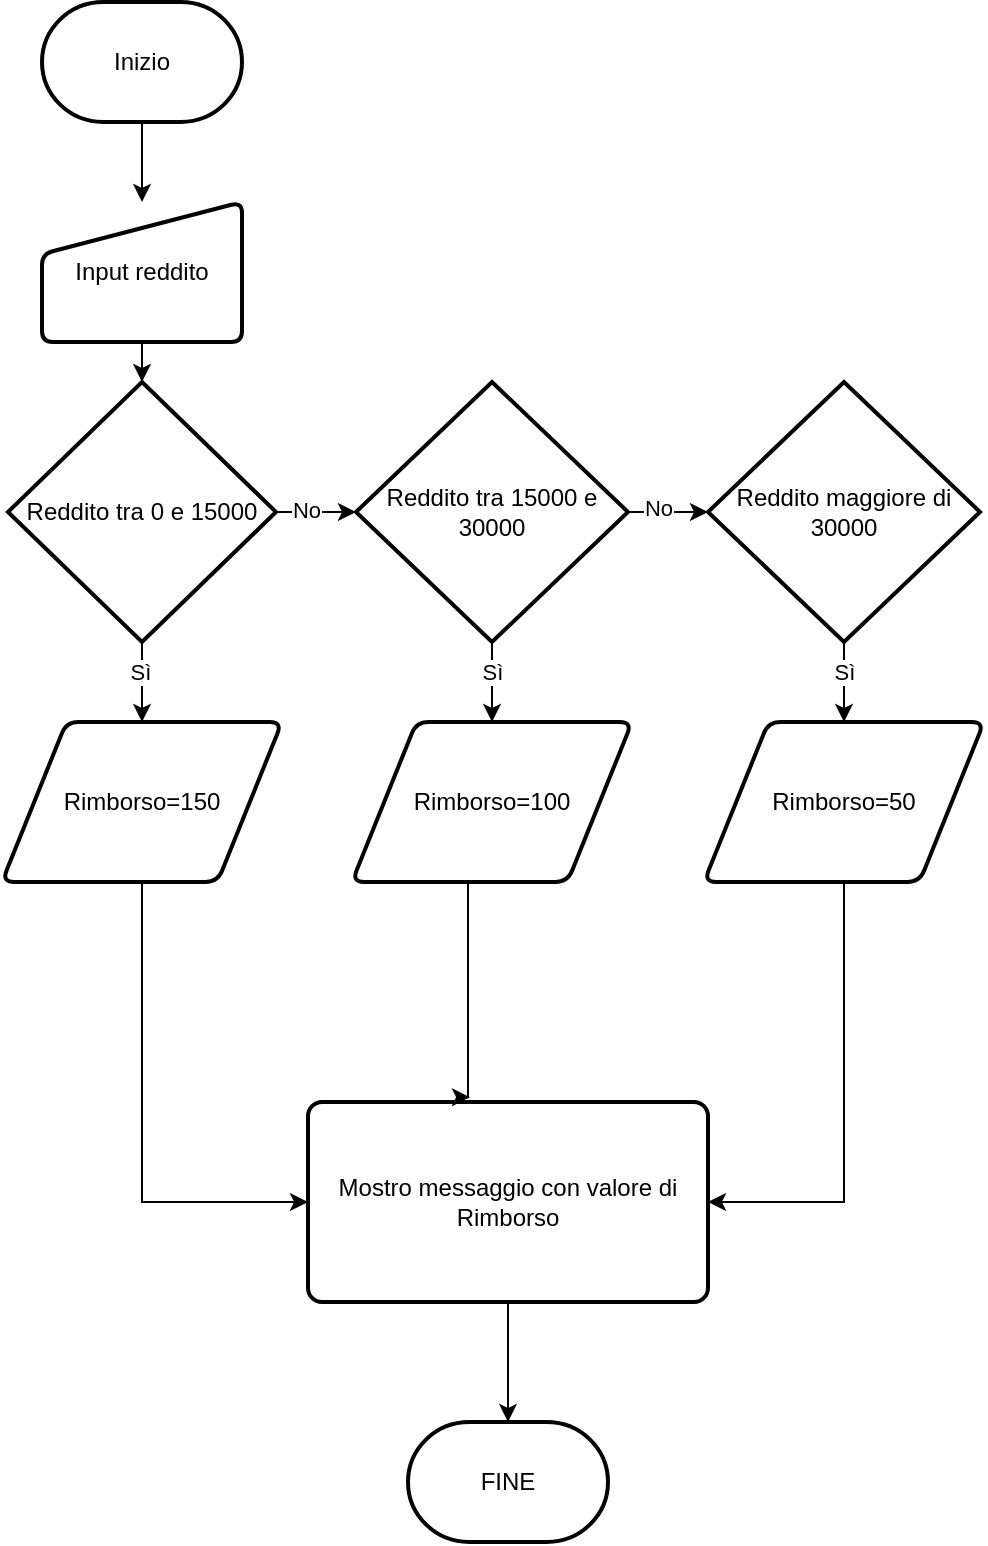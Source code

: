 <mxfile version="20.8.20" type="github">
  <diagram name="Pagina-1" id="evJEmG-Y42-JreJ1HmJd">
    <mxGraphModel dx="1632" dy="889" grid="1" gridSize="10" guides="1" tooltips="1" connect="1" arrows="1" fold="1" page="1" pageScale="1" pageWidth="827" pageHeight="1169" math="0" shadow="0">
      <root>
        <mxCell id="0" />
        <mxCell id="1" parent="0" />
        <mxCell id="lYE0LC8fH712yEKzwyAq-3" value="" style="edgeStyle=orthogonalEdgeStyle;rounded=0;orthogonalLoop=1;jettySize=auto;html=1;" edge="1" parent="1" source="lYE0LC8fH712yEKzwyAq-1" target="lYE0LC8fH712yEKzwyAq-2">
          <mxGeometry relative="1" as="geometry" />
        </mxCell>
        <mxCell id="lYE0LC8fH712yEKzwyAq-1" value="Inizio" style="strokeWidth=2;html=1;shape=mxgraph.flowchart.terminator;whiteSpace=wrap;" vertex="1" parent="1">
          <mxGeometry x="157" y="10" width="100" height="60" as="geometry" />
        </mxCell>
        <mxCell id="lYE0LC8fH712yEKzwyAq-25" value="" style="edgeStyle=orthogonalEdgeStyle;rounded=0;orthogonalLoop=1;jettySize=auto;html=1;" edge="1" parent="1" source="lYE0LC8fH712yEKzwyAq-2" target="lYE0LC8fH712yEKzwyAq-4">
          <mxGeometry relative="1" as="geometry" />
        </mxCell>
        <mxCell id="lYE0LC8fH712yEKzwyAq-2" value="Input reddito" style="html=1;strokeWidth=2;shape=manualInput;whiteSpace=wrap;rounded=1;size=26;arcSize=11;" vertex="1" parent="1">
          <mxGeometry x="157" y="110" width="100" height="70" as="geometry" />
        </mxCell>
        <mxCell id="lYE0LC8fH712yEKzwyAq-7" value="" style="edgeStyle=orthogonalEdgeStyle;rounded=0;orthogonalLoop=1;jettySize=auto;html=1;" edge="1" parent="1" source="lYE0LC8fH712yEKzwyAq-4" target="lYE0LC8fH712yEKzwyAq-5">
          <mxGeometry relative="1" as="geometry" />
        </mxCell>
        <mxCell id="lYE0LC8fH712yEKzwyAq-9" value="No" style="edgeLabel;html=1;align=center;verticalAlign=middle;resizable=0;points=[];" vertex="1" connectable="0" parent="lYE0LC8fH712yEKzwyAq-7">
          <mxGeometry x="-0.267" y="1" relative="1" as="geometry">
            <mxPoint as="offset" />
          </mxGeometry>
        </mxCell>
        <mxCell id="lYE0LC8fH712yEKzwyAq-15" value="" style="edgeStyle=orthogonalEdgeStyle;rounded=0;orthogonalLoop=1;jettySize=auto;html=1;" edge="1" parent="1" source="lYE0LC8fH712yEKzwyAq-4" target="lYE0LC8fH712yEKzwyAq-12">
          <mxGeometry relative="1" as="geometry" />
        </mxCell>
        <mxCell id="lYE0LC8fH712yEKzwyAq-28" value="Sì" style="edgeLabel;html=1;align=center;verticalAlign=middle;resizable=0;points=[];" vertex="1" connectable="0" parent="lYE0LC8fH712yEKzwyAq-15">
          <mxGeometry x="-0.262" y="-1" relative="1" as="geometry">
            <mxPoint as="offset" />
          </mxGeometry>
        </mxCell>
        <mxCell id="lYE0LC8fH712yEKzwyAq-4" value="Reddito tra 0 e 15000" style="strokeWidth=2;html=1;shape=mxgraph.flowchart.decision;whiteSpace=wrap;" vertex="1" parent="1">
          <mxGeometry x="140" y="200" width="134" height="130" as="geometry" />
        </mxCell>
        <mxCell id="lYE0LC8fH712yEKzwyAq-8" value="" style="edgeStyle=orthogonalEdgeStyle;rounded=0;orthogonalLoop=1;jettySize=auto;html=1;" edge="1" parent="1" source="lYE0LC8fH712yEKzwyAq-5" target="lYE0LC8fH712yEKzwyAq-6">
          <mxGeometry relative="1" as="geometry" />
        </mxCell>
        <mxCell id="lYE0LC8fH712yEKzwyAq-10" value="No" style="edgeLabel;html=1;align=center;verticalAlign=middle;resizable=0;points=[];" vertex="1" connectable="0" parent="lYE0LC8fH712yEKzwyAq-8">
          <mxGeometry x="-0.238" y="2" relative="1" as="geometry">
            <mxPoint as="offset" />
          </mxGeometry>
        </mxCell>
        <mxCell id="lYE0LC8fH712yEKzwyAq-16" value="" style="edgeStyle=orthogonalEdgeStyle;rounded=0;orthogonalLoop=1;jettySize=auto;html=1;" edge="1" parent="1" source="lYE0LC8fH712yEKzwyAq-5" target="lYE0LC8fH712yEKzwyAq-13">
          <mxGeometry relative="1" as="geometry" />
        </mxCell>
        <mxCell id="lYE0LC8fH712yEKzwyAq-29" value="Sì" style="edgeLabel;html=1;align=center;verticalAlign=middle;resizable=0;points=[];" vertex="1" connectable="0" parent="lYE0LC8fH712yEKzwyAq-16">
          <mxGeometry x="-0.238" relative="1" as="geometry">
            <mxPoint as="offset" />
          </mxGeometry>
        </mxCell>
        <mxCell id="lYE0LC8fH712yEKzwyAq-5" value="Reddito tra 15000 e 30000" style="strokeWidth=2;html=1;shape=mxgraph.flowchart.decision;whiteSpace=wrap;" vertex="1" parent="1">
          <mxGeometry x="314" y="200" width="136" height="130" as="geometry" />
        </mxCell>
        <mxCell id="lYE0LC8fH712yEKzwyAq-17" value="" style="edgeStyle=orthogonalEdgeStyle;rounded=0;orthogonalLoop=1;jettySize=auto;html=1;" edge="1" parent="1" source="lYE0LC8fH712yEKzwyAq-6" target="lYE0LC8fH712yEKzwyAq-14">
          <mxGeometry relative="1" as="geometry" />
        </mxCell>
        <mxCell id="lYE0LC8fH712yEKzwyAq-30" value="Sì" style="edgeLabel;html=1;align=center;verticalAlign=middle;resizable=0;points=[];" vertex="1" connectable="0" parent="lYE0LC8fH712yEKzwyAq-17">
          <mxGeometry x="-0.262" relative="1" as="geometry">
            <mxPoint as="offset" />
          </mxGeometry>
        </mxCell>
        <mxCell id="lYE0LC8fH712yEKzwyAq-6" value="Reddito maggiore di 30000" style="strokeWidth=2;html=1;shape=mxgraph.flowchart.decision;whiteSpace=wrap;" vertex="1" parent="1">
          <mxGeometry x="490" y="200" width="136" height="130" as="geometry" />
        </mxCell>
        <mxCell id="lYE0LC8fH712yEKzwyAq-27" value="" style="edgeStyle=orthogonalEdgeStyle;rounded=0;orthogonalLoop=1;jettySize=auto;html=1;" edge="1" parent="1" source="lYE0LC8fH712yEKzwyAq-11" target="lYE0LC8fH712yEKzwyAq-26">
          <mxGeometry relative="1" as="geometry" />
        </mxCell>
        <mxCell id="lYE0LC8fH712yEKzwyAq-11" value="Mostro messaggio con valore di Rimborso" style="rounded=1;whiteSpace=wrap;html=1;absoluteArcSize=1;arcSize=14;strokeWidth=2;" vertex="1" parent="1">
          <mxGeometry x="290" y="560" width="200" height="100" as="geometry" />
        </mxCell>
        <mxCell id="lYE0LC8fH712yEKzwyAq-18" value="" style="edgeStyle=orthogonalEdgeStyle;rounded=0;orthogonalLoop=1;jettySize=auto;html=1;" edge="1" parent="1" source="lYE0LC8fH712yEKzwyAq-12" target="lYE0LC8fH712yEKzwyAq-11">
          <mxGeometry relative="1" as="geometry">
            <Array as="points">
              <mxPoint x="207" y="610" />
            </Array>
          </mxGeometry>
        </mxCell>
        <mxCell id="lYE0LC8fH712yEKzwyAq-12" value="Rimborso=150" style="shape=parallelogram;html=1;strokeWidth=2;perimeter=parallelogramPerimeter;whiteSpace=wrap;rounded=1;arcSize=12;size=0.23;" vertex="1" parent="1">
          <mxGeometry x="137" y="370" width="140" height="80" as="geometry" />
        </mxCell>
        <mxCell id="lYE0LC8fH712yEKzwyAq-22" style="edgeStyle=orthogonalEdgeStyle;rounded=0;orthogonalLoop=1;jettySize=auto;html=1;entryX=0.405;entryY=-0.024;entryDx=0;entryDy=0;entryPerimeter=0;" edge="1" parent="1" source="lYE0LC8fH712yEKzwyAq-13" target="lYE0LC8fH712yEKzwyAq-11">
          <mxGeometry relative="1" as="geometry">
            <mxPoint x="400" y="557" as="targetPoint" />
            <Array as="points">
              <mxPoint x="370" y="558" />
            </Array>
          </mxGeometry>
        </mxCell>
        <mxCell id="lYE0LC8fH712yEKzwyAq-23" style="edgeStyle=orthogonalEdgeStyle;rounded=0;orthogonalLoop=1;jettySize=auto;html=1;entryX=1;entryY=0.5;entryDx=0;entryDy=0;" edge="1" parent="1" source="lYE0LC8fH712yEKzwyAq-14" target="lYE0LC8fH712yEKzwyAq-11">
          <mxGeometry relative="1" as="geometry" />
        </mxCell>
        <mxCell id="lYE0LC8fH712yEKzwyAq-13" value="Rimborso=100" style="shape=parallelogram;html=1;strokeWidth=2;perimeter=parallelogramPerimeter;whiteSpace=wrap;rounded=1;arcSize=12;size=0.23;" vertex="1" parent="1">
          <mxGeometry x="312" y="370" width="140" height="80" as="geometry" />
        </mxCell>
        <mxCell id="lYE0LC8fH712yEKzwyAq-14" value="Rimborso=50" style="shape=parallelogram;html=1;strokeWidth=2;perimeter=parallelogramPerimeter;whiteSpace=wrap;rounded=1;arcSize=12;size=0.23;" vertex="1" parent="1">
          <mxGeometry x="488" y="370" width="140" height="80" as="geometry" />
        </mxCell>
        <mxCell id="lYE0LC8fH712yEKzwyAq-26" value="FINE" style="strokeWidth=2;html=1;shape=mxgraph.flowchart.terminator;whiteSpace=wrap;" vertex="1" parent="1">
          <mxGeometry x="340" y="720" width="100" height="60" as="geometry" />
        </mxCell>
      </root>
    </mxGraphModel>
  </diagram>
</mxfile>
